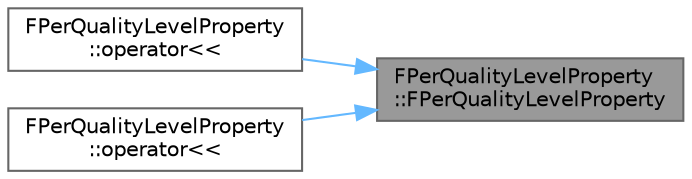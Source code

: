 digraph "FPerQualityLevelProperty::FPerQualityLevelProperty"
{
 // INTERACTIVE_SVG=YES
 // LATEX_PDF_SIZE
  bgcolor="transparent";
  edge [fontname=Helvetica,fontsize=10,labelfontname=Helvetica,labelfontsize=10];
  node [fontname=Helvetica,fontsize=10,shape=box,height=0.2,width=0.4];
  rankdir="RL";
  Node1 [id="Node000001",label="FPerQualityLevelProperty\l::FPerQualityLevelProperty",height=0.2,width=0.4,color="gray40", fillcolor="grey60", style="filled", fontcolor="black",tooltip=" "];
  Node1 -> Node2 [id="edge1_Node000001_Node000002",dir="back",color="steelblue1",style="solid",tooltip=" "];
  Node2 [id="Node000002",label="FPerQualityLevelProperty\l::operator\<\<",height=0.2,width=0.4,color="grey40", fillcolor="white", style="filled",URL="$d0/d4d/structFPerQualityLevelProperty.html#a282a86fd3ea7a59c3be239f3eaeab16c",tooltip=" "];
  Node1 -> Node3 [id="edge2_Node000001_Node000003",dir="back",color="steelblue1",style="solid",tooltip=" "];
  Node3 [id="Node000003",label="FPerQualityLevelProperty\l::operator\<\<",height=0.2,width=0.4,color="grey40", fillcolor="white", style="filled",URL="$d0/d4d/structFPerQualityLevelProperty.html#a5e9679f38c0173d18d2ab13b2767abd6",tooltip=" "];
}
